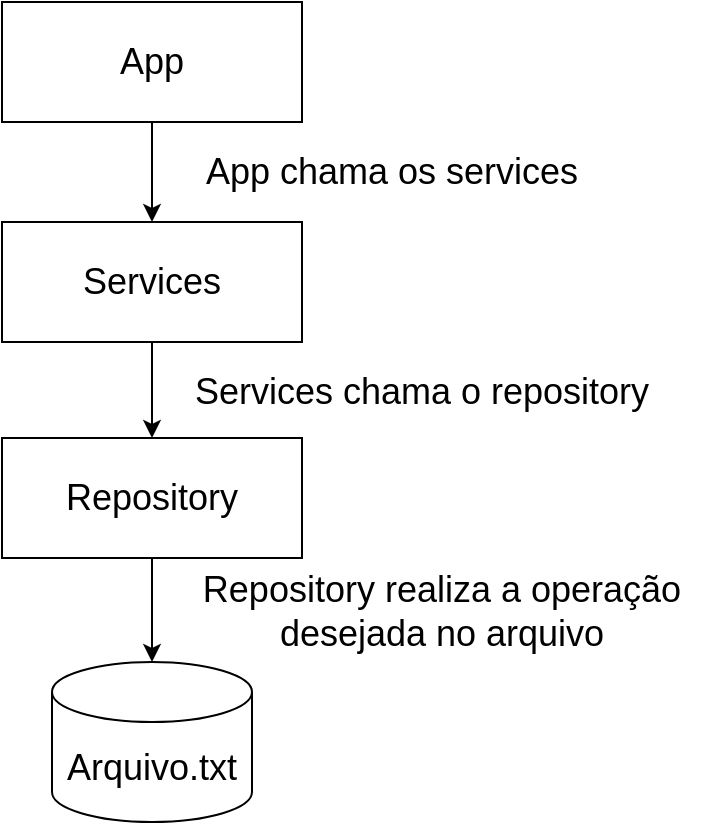 <mxfile>
    <diagram id="8iJOyFaQxqoLbG5_6fy2" name="Page-1">
        <mxGraphModel dx="564" dy="453" grid="1" gridSize="10" guides="1" tooltips="1" connect="1" arrows="1" fold="1" page="1" pageScale="1" pageWidth="827" pageHeight="1169" math="0" shadow="0">
            <root>
                <mxCell id="0"/>
                <mxCell id="1" parent="0"/>
                <mxCell id="7" style="edgeStyle=none;html=1;entryX=0.5;entryY=0;entryDx=0;entryDy=0;fontSize=18;" parent="1" source="2" target="3" edge="1">
                    <mxGeometry relative="1" as="geometry"/>
                </mxCell>
                <mxCell id="2" value="&lt;font style=&quot;font-size: 18px&quot;&gt;App&lt;/font&gt;" style="rounded=0;whiteSpace=wrap;html=1;" parent="1" vertex="1">
                    <mxGeometry x="80" y="150" width="150" height="60" as="geometry"/>
                </mxCell>
                <mxCell id="8" style="edgeStyle=none;html=1;entryX=0.5;entryY=0;entryDx=0;entryDy=0;fontSize=18;" parent="1" source="3" target="4" edge="1">
                    <mxGeometry relative="1" as="geometry"/>
                </mxCell>
                <mxCell id="3" value="&lt;font style=&quot;font-size: 18px&quot;&gt;Services&lt;/font&gt;" style="rounded=0;whiteSpace=wrap;html=1;" parent="1" vertex="1">
                    <mxGeometry x="80" y="260" width="150" height="60" as="geometry"/>
                </mxCell>
                <mxCell id="9" style="edgeStyle=none;html=1;entryX=0.5;entryY=0;entryDx=0;entryDy=0;entryPerimeter=0;fontSize=18;" parent="1" source="4" target="6" edge="1">
                    <mxGeometry relative="1" as="geometry"/>
                </mxCell>
                <mxCell id="4" value="&lt;font style=&quot;font-size: 18px&quot;&gt;Repository&lt;/font&gt;" style="rounded=0;whiteSpace=wrap;html=1;" parent="1" vertex="1">
                    <mxGeometry x="80" y="368" width="150" height="60" as="geometry"/>
                </mxCell>
                <mxCell id="6" value="Arquivo.txt" style="shape=cylinder3;whiteSpace=wrap;html=1;boundedLbl=1;backgroundOutline=1;size=15;fontSize=18;" parent="1" vertex="1">
                    <mxGeometry x="105" y="480" width="100" height="80" as="geometry"/>
                </mxCell>
                <mxCell id="10" value="App chama os services" style="text;html=1;strokeColor=none;fillColor=none;align=center;verticalAlign=middle;whiteSpace=wrap;rounded=0;fontSize=18;" parent="1" vertex="1">
                    <mxGeometry x="170" y="220" width="210" height="30" as="geometry"/>
                </mxCell>
                <mxCell id="11" value="Services chama o repository" style="text;html=1;strokeColor=none;fillColor=none;align=center;verticalAlign=middle;whiteSpace=wrap;rounded=0;fontSize=18;" parent="1" vertex="1">
                    <mxGeometry x="170" y="330" width="240" height="30" as="geometry"/>
                </mxCell>
                <mxCell id="12" value="Repository realiza a operação desejada no arquivo" style="text;html=1;strokeColor=none;fillColor=none;align=center;verticalAlign=middle;whiteSpace=wrap;rounded=0;fontSize=18;" parent="1" vertex="1">
                    <mxGeometry x="170" y="440" width="260" height="30" as="geometry"/>
                </mxCell>
            </root>
        </mxGraphModel>
    </diagram>
</mxfile>